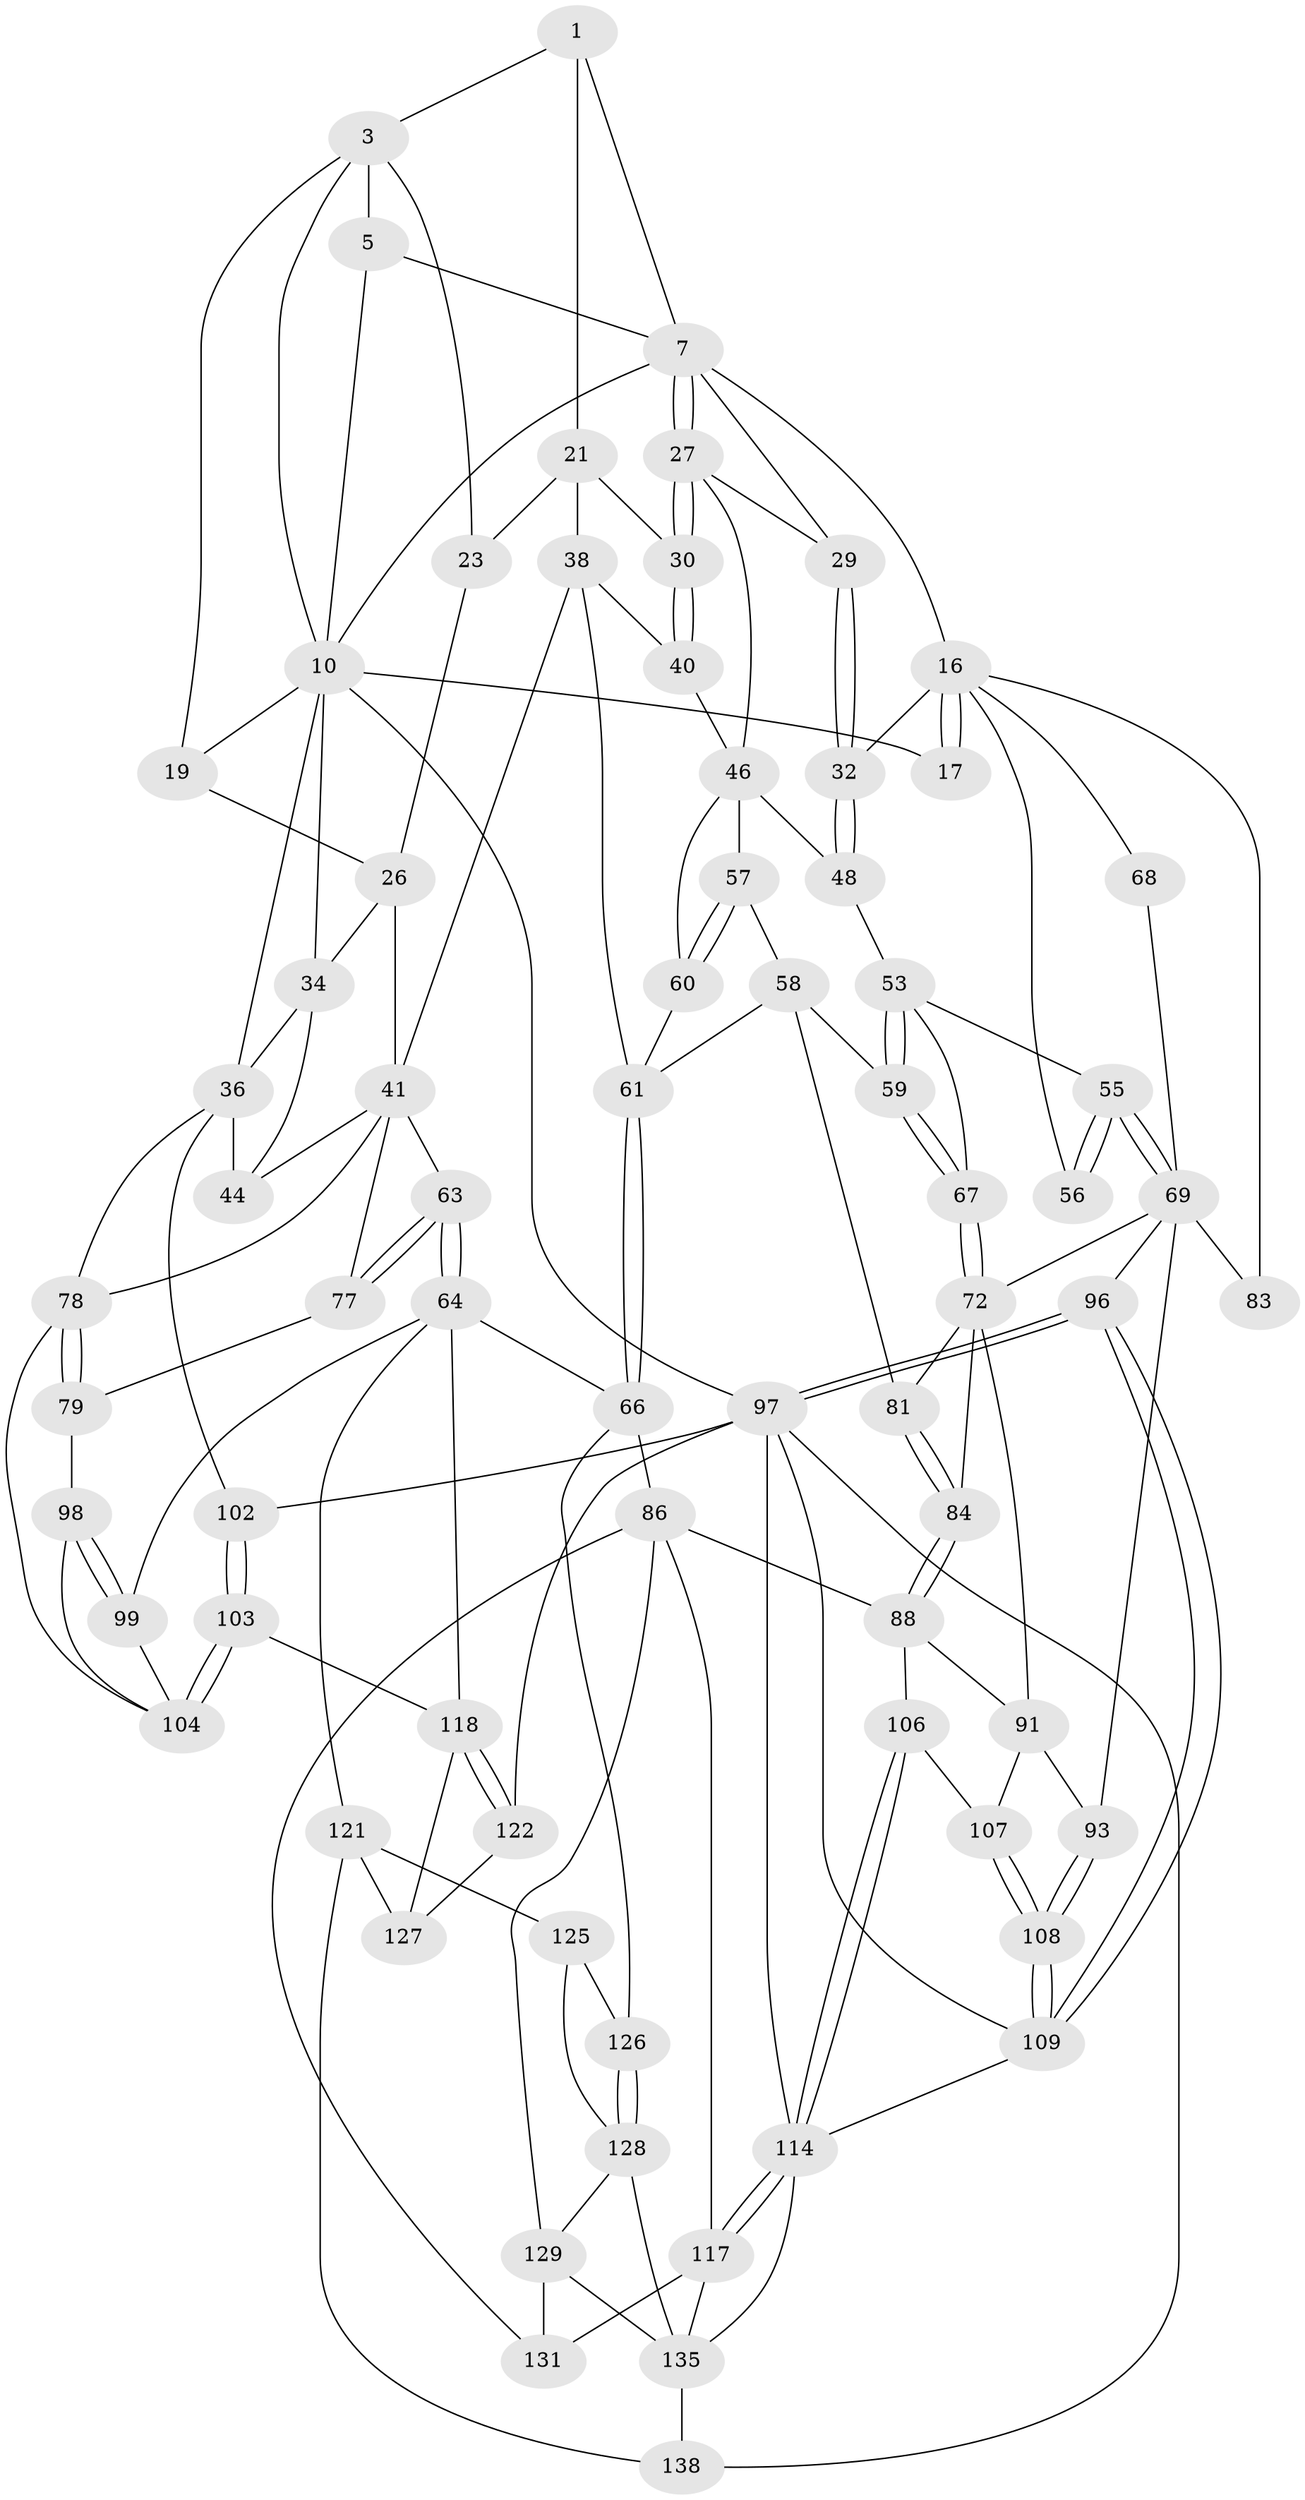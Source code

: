 // original degree distribution, {3: 0.020833333333333332, 4: 0.2638888888888889, 5: 0.4513888888888889, 6: 0.2638888888888889}
// Generated by graph-tools (version 1.1) at 2025/17/03/09/25 04:17:11]
// undirected, 72 vertices, 164 edges
graph export_dot {
graph [start="1"]
  node [color=gray90,style=filled];
  1 [pos="+0.5434210454176965+0.028312156666646094",super="+6+2"];
  3 [pos="+0.6968229278459475+0",super="+4+20"];
  5 [pos="+0.4637980251789876+0",super="+9"];
  7 [pos="+0.4389168142797478+0.05347053558717146",super="+8"];
  10 [pos="+1+0",super="+11+18"];
  16 [pos="+0.05321120727918892+0.06298940696075836",super="+33"];
  17 [pos="+0+0"];
  19 [pos="+0.8319224683925456+0.0908037813563539",super="+25"];
  21 [pos="+0.6076474315355723+0.1333287475592771",super="+22+24"];
  23 [pos="+0.7394380925058921+0.16324761453956788"];
  26 [pos="+0.7814546852663363+0.18832230300259287",super="+35"];
  27 [pos="+0.4600985944477754+0.21263198887116924",super="+28"];
  29 [pos="+0.2923105967991592+0.11319685535719627"];
  30 [pos="+0.4798044233452755+0.22542158913159005"];
  32 [pos="+0.16327401725941096+0.20726893848828162"];
  34 [pos="+0.9166651999161007+0.1648335847972402",super="+37"];
  36 [pos="+1+0.2284167114981854",super="+75"];
  38 [pos="+0.6638685158689995+0.31226333125882455",super="+39"];
  40 [pos="+0.48630800673506136+0.2578825936906527"];
  41 [pos="+0.8096230632012851+0.33002169883770677",super="+42+45"];
  44 [pos="+0.9161145810841651+0.3360636571742297"];
  46 [pos="+0.31983295094777603+0.2848075362878256",super="+47+49"];
  48 [pos="+0.19824754162349636+0.25945886513367017"];
  53 [pos="+0.1862708491212626+0.3097131206711682",super="+54"];
  55 [pos="+0.10679154272427975+0.372177832715677"];
  56 [pos="+0.10648381819770948+0.3719907579156057"];
  57 [pos="+0.2990750833139412+0.34259561795723237"];
  58 [pos="+0.26552385747643004+0.39275623281840105",super="+80"];
  59 [pos="+0.2161799954979869+0.4074545133408348"];
  60 [pos="+0.42998776301341224+0.41594145369673025"];
  61 [pos="+0.5035479098675567+0.549508427101479",super="+62"];
  63 [pos="+0.6576984587295572+0.5208110652187324"];
  64 [pos="+0.6284386425574985+0.5460173920492133",super="+65+100"];
  66 [pos="+0.5068560507020212+0.5598936713062893",super="+85"];
  67 [pos="+0.19636472496984506+0.4244380625885156"];
  68 [pos="+0.09833214269714666+0.3740336605915827"];
  69 [pos="+0.09139192760078553+0.48564656187024247",super="+70"];
  72 [pos="+0.1919233814230973+0.44597578025032664",super="+73"];
  77 [pos="+0.7072350005556691+0.48787766922109155"];
  78 [pos="+0.8480383955501242+0.3643950643498928",super="+82"];
  79 [pos="+0.8134048340263242+0.4968218069492336",super="+95"];
  81 [pos="+0.31354187331283895+0.47549244931432405"];
  83 [pos="+0+0.32732865678921325"];
  84 [pos="+0.22000501046647358+0.5444766931831477"];
  86 [pos="+0.3627753113607158+0.6712619752976977",super="+87+130"];
  88 [pos="+0.2292058297397349+0.6116557671311595",super="+101"];
  91 [pos="+0.11380858281037906+0.5601458751452686",super="+92"];
  93 [pos="+0.05855184895945882+0.5693392090137849"];
  96 [pos="+0+0.7796527204570467"];
  97 [pos="+0+1",super="+144+112"];
  98 [pos="+0.817151251335878+0.5999880367504452"];
  99 [pos="+0.8124767117424009+0.6238535497228443"];
  102 [pos="+1+0.6418618400031186"];
  103 [pos="+1+0.6294136530461224",super="+111"];
  104 [pos="+0.9504245020935898+0.5719085284378969",super="+110+105"];
  106 [pos="+0.1566749849721299+0.6365472893287829"];
  107 [pos="+0.1418556736787609+0.6377287507457337"];
  108 [pos="+0.08464349779678314+0.660656042216133"];
  109 [pos="+0+0.7912105931787167",super="+116"];
  114 [pos="+0.12432157904296261+0.8479098377257387",super="+115"];
  117 [pos="+0.13570406371479973+0.8491611716776234",super="+132"];
  118 [pos="+0.9345574481746207+0.688136526602248",super="+119"];
  121 [pos="+0.779706253962397+0.7546765602429086",super="+123"];
  122 [pos="+1+0.8274159116365694"];
  125 [pos="+0.6187076273382837+0.7778453650463887"];
  126 [pos="+0.5701203585785912+0.7126774449496374"];
  127 [pos="+1+0.8247482554967205"];
  128 [pos="+0.4227180734145189+0.8489817212380124",super="+133"];
  129 [pos="+0.41255793196731017+0.8434908153825683",super="+134"];
  131 [pos="+0.23571984792164938+0.8571986447010602"];
  135 [pos="+0.44208450020587425+0.8688506787270781",super="+136"];
  138 [pos="+0.7078160408987852+1",super="+139"];
  1 -- 21 [weight=2];
  1 -- 7;
  1 -- 3;
  3 -- 10;
  3 -- 5;
  3 -- 19;
  3 -- 23;
  5 -- 10;
  5 -- 7;
  7 -- 27;
  7 -- 27;
  7 -- 16;
  7 -- 10;
  7 -- 29;
  10 -- 97 [weight=2];
  10 -- 17;
  10 -- 36;
  10 -- 19 [weight=2];
  10 -- 34;
  16 -- 17 [weight=2];
  16 -- 17;
  16 -- 32;
  16 -- 83;
  16 -- 68;
  16 -- 56;
  19 -- 26;
  21 -- 30;
  21 -- 38;
  21 -- 23;
  23 -- 26;
  26 -- 41;
  26 -- 34;
  27 -- 30;
  27 -- 30;
  27 -- 29;
  27 -- 46;
  29 -- 32;
  29 -- 32;
  30 -- 40;
  30 -- 40;
  32 -- 48;
  32 -- 48;
  34 -- 36;
  34 -- 44;
  36 -- 102;
  36 -- 44;
  36 -- 78;
  38 -- 40;
  38 -- 61;
  38 -- 41;
  40 -- 46;
  41 -- 77;
  41 -- 63;
  41 -- 44;
  41 -- 78;
  46 -- 48;
  46 -- 57;
  46 -- 60;
  48 -- 53;
  53 -- 59;
  53 -- 59;
  53 -- 67;
  53 -- 55;
  55 -- 56;
  55 -- 56;
  55 -- 69;
  55 -- 69;
  57 -- 58;
  57 -- 60;
  57 -- 60;
  58 -- 59;
  58 -- 81;
  58 -- 61;
  59 -- 67;
  59 -- 67;
  60 -- 61;
  61 -- 66;
  61 -- 66;
  63 -- 64;
  63 -- 64;
  63 -- 77;
  63 -- 77;
  64 -- 121 [weight=2];
  64 -- 66;
  64 -- 99;
  64 -- 118;
  66 -- 86;
  66 -- 126;
  67 -- 72;
  67 -- 72;
  68 -- 69;
  69 -- 72;
  69 -- 96;
  69 -- 83 [weight=2];
  69 -- 93;
  72 -- 81;
  72 -- 91;
  72 -- 84;
  77 -- 79;
  78 -- 79 [weight=2];
  78 -- 79;
  78 -- 104;
  79 -- 98;
  81 -- 84;
  81 -- 84;
  84 -- 88;
  84 -- 88;
  86 -- 88;
  86 -- 117;
  86 -- 129;
  86 -- 131;
  88 -- 106;
  88 -- 91;
  91 -- 107;
  91 -- 93;
  93 -- 108;
  93 -- 108;
  96 -- 97;
  96 -- 97;
  96 -- 109;
  96 -- 109;
  97 -- 114;
  97 -- 102;
  97 -- 138;
  97 -- 122;
  97 -- 109;
  98 -- 99;
  98 -- 99;
  98 -- 104;
  99 -- 104;
  102 -- 103;
  102 -- 103;
  103 -- 104 [weight=2];
  103 -- 104;
  103 -- 118;
  106 -- 107;
  106 -- 114;
  106 -- 114;
  107 -- 108;
  107 -- 108;
  108 -- 109;
  108 -- 109;
  109 -- 114;
  114 -- 117;
  114 -- 117;
  114 -- 135;
  117 -- 131;
  117 -- 135;
  118 -- 122;
  118 -- 122;
  118 -- 127;
  121 -- 138;
  121 -- 125;
  121 -- 127;
  122 -- 127;
  125 -- 126;
  125 -- 128;
  126 -- 128;
  126 -- 128;
  128 -- 129;
  128 -- 135;
  129 -- 131;
  129 -- 135;
  135 -- 138 [weight=2];
}
